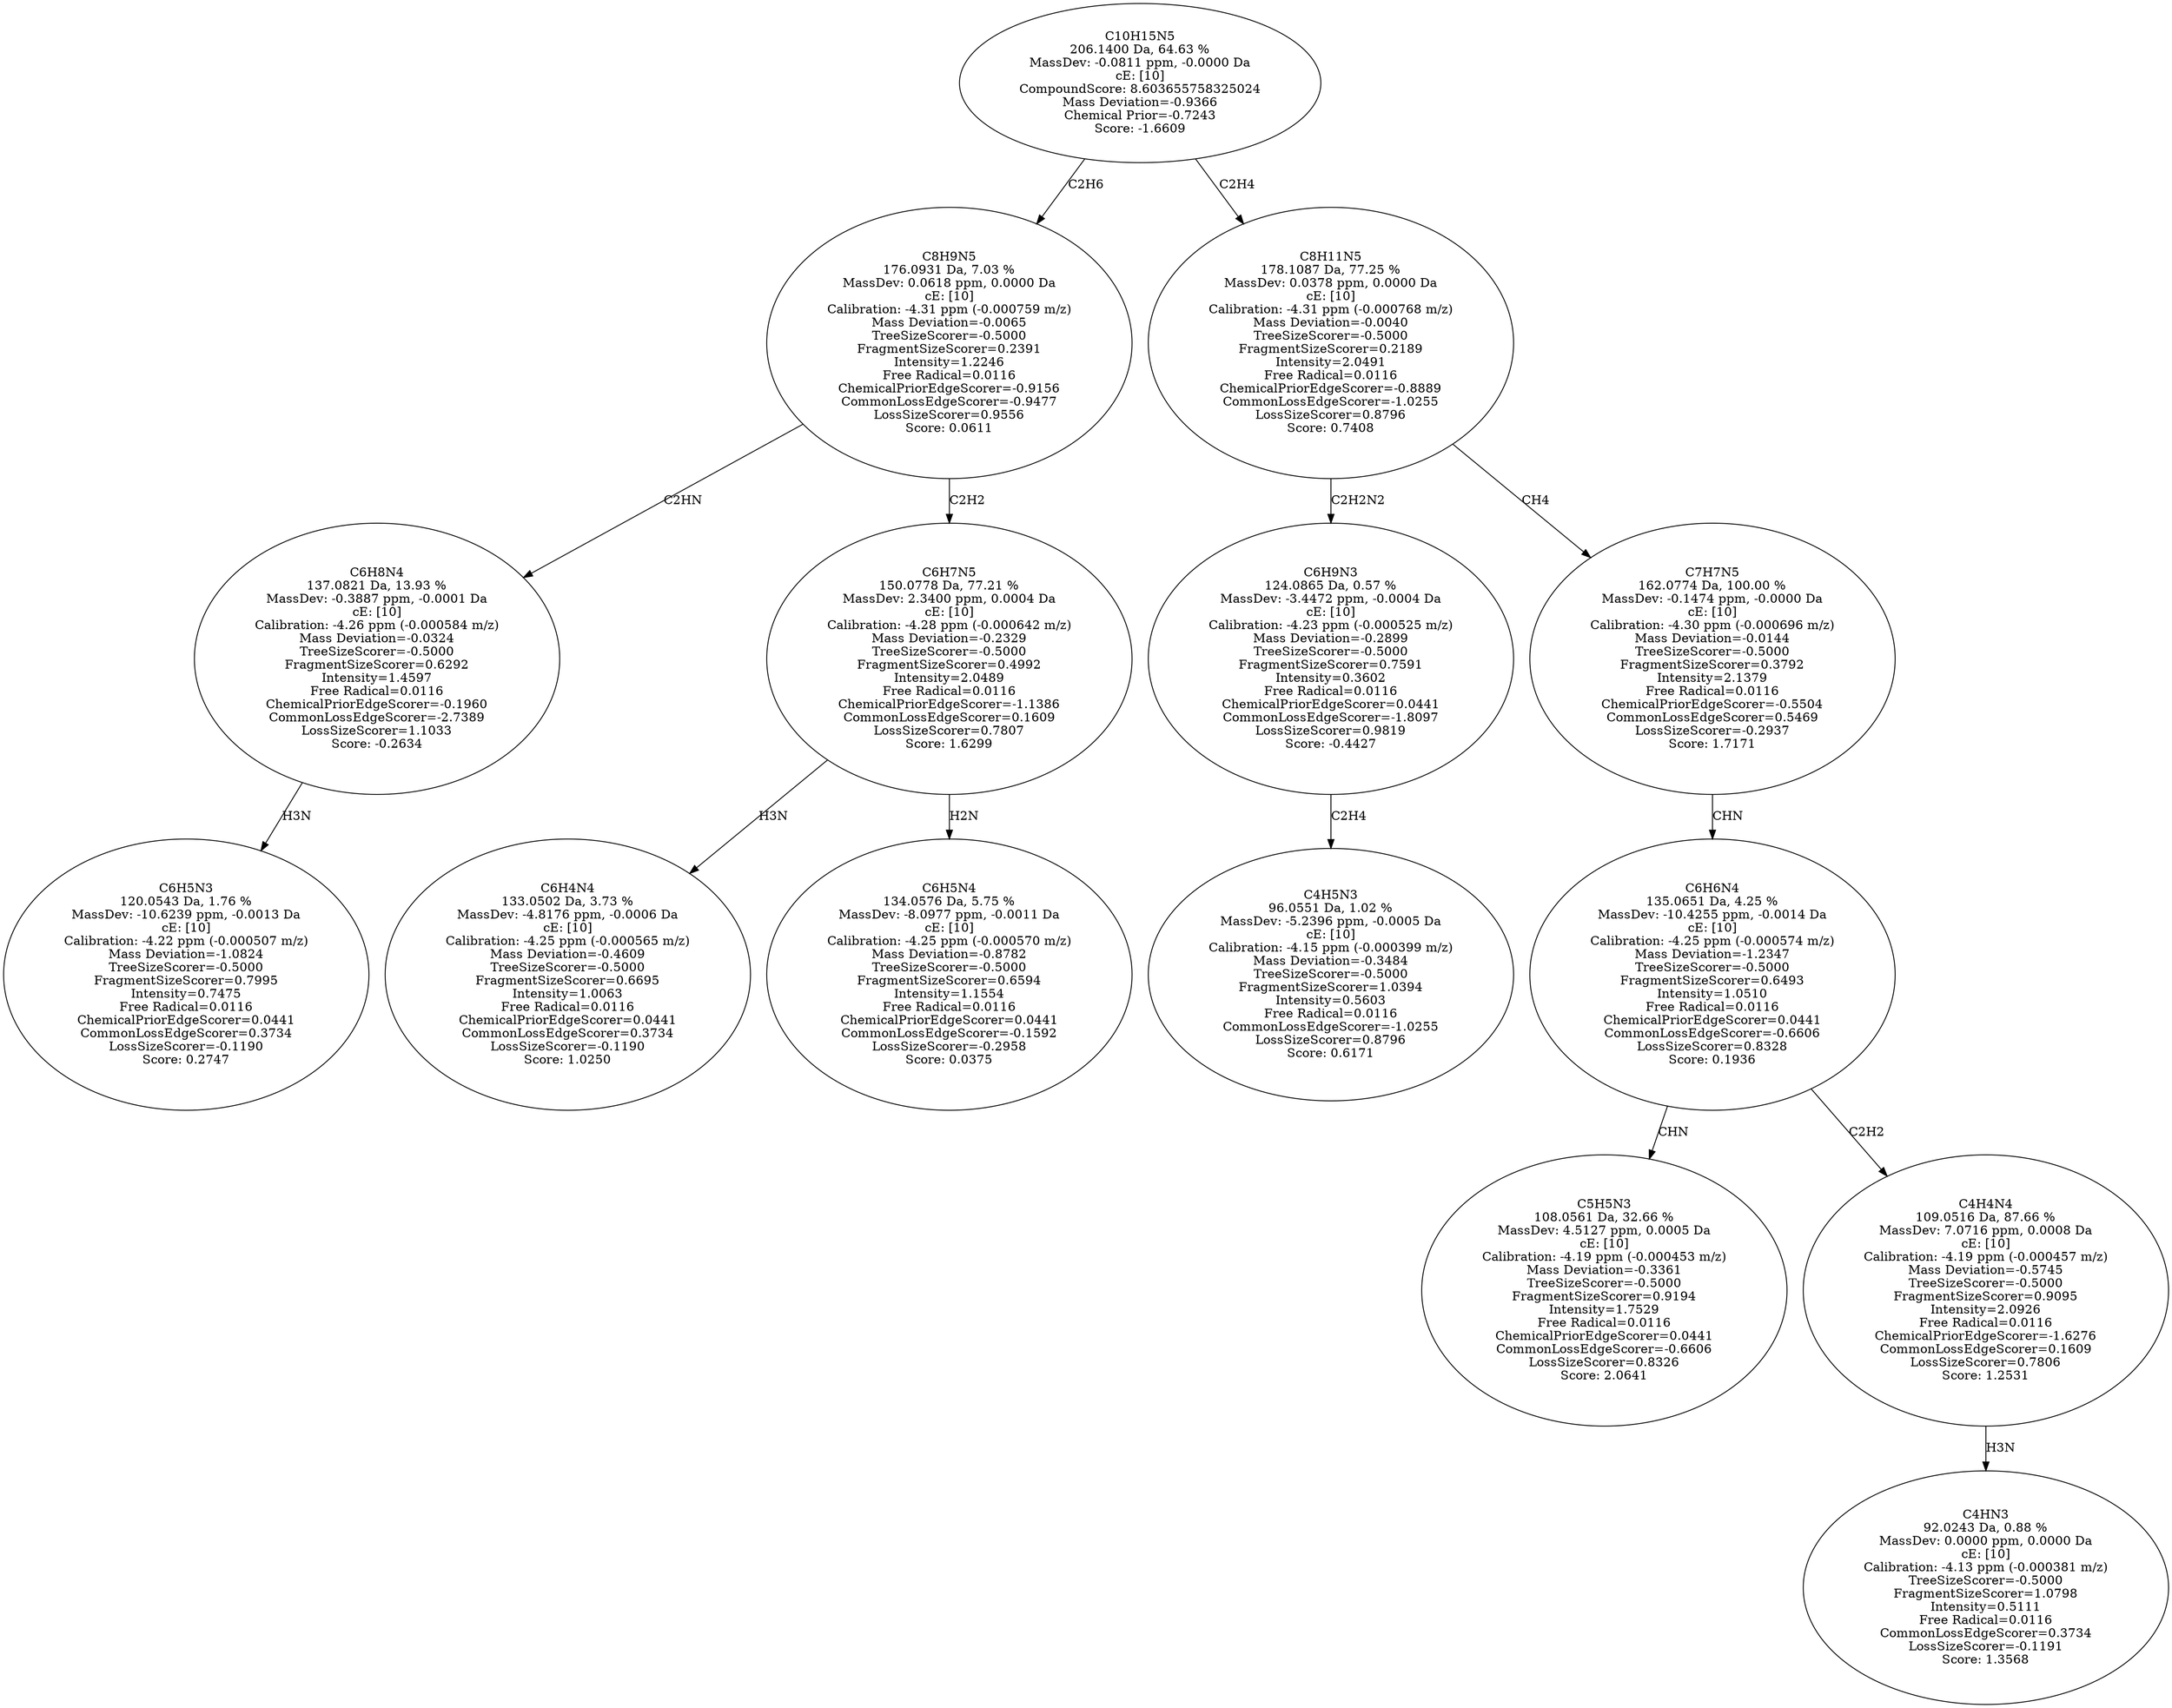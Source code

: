 strict digraph {
v1 [label="C6H5N3\n120.0543 Da, 1.76 %\nMassDev: -10.6239 ppm, -0.0013 Da\ncE: [10]\nCalibration: -4.22 ppm (-0.000507 m/z)\nMass Deviation=-1.0824\nTreeSizeScorer=-0.5000\nFragmentSizeScorer=0.7995\nIntensity=0.7475\nFree Radical=0.0116\nChemicalPriorEdgeScorer=0.0441\nCommonLossEdgeScorer=0.3734\nLossSizeScorer=-0.1190\nScore: 0.2747"];
v2 [label="C6H8N4\n137.0821 Da, 13.93 %\nMassDev: -0.3887 ppm, -0.0001 Da\ncE: [10]\nCalibration: -4.26 ppm (-0.000584 m/z)\nMass Deviation=-0.0324\nTreeSizeScorer=-0.5000\nFragmentSizeScorer=0.6292\nIntensity=1.4597\nFree Radical=0.0116\nChemicalPriorEdgeScorer=-0.1960\nCommonLossEdgeScorer=-2.7389\nLossSizeScorer=1.1033\nScore: -0.2634"];
v3 [label="C6H4N4\n133.0502 Da, 3.73 %\nMassDev: -4.8176 ppm, -0.0006 Da\ncE: [10]\nCalibration: -4.25 ppm (-0.000565 m/z)\nMass Deviation=-0.4609\nTreeSizeScorer=-0.5000\nFragmentSizeScorer=0.6695\nIntensity=1.0063\nFree Radical=0.0116\nChemicalPriorEdgeScorer=0.0441\nCommonLossEdgeScorer=0.3734\nLossSizeScorer=-0.1190\nScore: 1.0250"];
v4 [label="C6H5N4\n134.0576 Da, 5.75 %\nMassDev: -8.0977 ppm, -0.0011 Da\ncE: [10]\nCalibration: -4.25 ppm (-0.000570 m/z)\nMass Deviation=-0.8782\nTreeSizeScorer=-0.5000\nFragmentSizeScorer=0.6594\nIntensity=1.1554\nFree Radical=0.0116\nChemicalPriorEdgeScorer=0.0441\nCommonLossEdgeScorer=-0.1592\nLossSizeScorer=-0.2958\nScore: 0.0375"];
v5 [label="C6H7N5\n150.0778 Da, 77.21 %\nMassDev: 2.3400 ppm, 0.0004 Da\ncE: [10]\nCalibration: -4.28 ppm (-0.000642 m/z)\nMass Deviation=-0.2329\nTreeSizeScorer=-0.5000\nFragmentSizeScorer=0.4992\nIntensity=2.0489\nFree Radical=0.0116\nChemicalPriorEdgeScorer=-1.1386\nCommonLossEdgeScorer=0.1609\nLossSizeScorer=0.7807\nScore: 1.6299"];
v6 [label="C8H9N5\n176.0931 Da, 7.03 %\nMassDev: 0.0618 ppm, 0.0000 Da\ncE: [10]\nCalibration: -4.31 ppm (-0.000759 m/z)\nMass Deviation=-0.0065\nTreeSizeScorer=-0.5000\nFragmentSizeScorer=0.2391\nIntensity=1.2246\nFree Radical=0.0116\nChemicalPriorEdgeScorer=-0.9156\nCommonLossEdgeScorer=-0.9477\nLossSizeScorer=0.9556\nScore: 0.0611"];
v7 [label="C4H5N3\n96.0551 Da, 1.02 %\nMassDev: -5.2396 ppm, -0.0005 Da\ncE: [10]\nCalibration: -4.15 ppm (-0.000399 m/z)\nMass Deviation=-0.3484\nTreeSizeScorer=-0.5000\nFragmentSizeScorer=1.0394\nIntensity=0.5603\nFree Radical=0.0116\nCommonLossEdgeScorer=-1.0255\nLossSizeScorer=0.8796\nScore: 0.6171"];
v8 [label="C6H9N3\n124.0865 Da, 0.57 %\nMassDev: -3.4472 ppm, -0.0004 Da\ncE: [10]\nCalibration: -4.23 ppm (-0.000525 m/z)\nMass Deviation=-0.2899\nTreeSizeScorer=-0.5000\nFragmentSizeScorer=0.7591\nIntensity=0.3602\nFree Radical=0.0116\nChemicalPriorEdgeScorer=0.0441\nCommonLossEdgeScorer=-1.8097\nLossSizeScorer=0.9819\nScore: -0.4427"];
v9 [label="C5H5N3\n108.0561 Da, 32.66 %\nMassDev: 4.5127 ppm, 0.0005 Da\ncE: [10]\nCalibration: -4.19 ppm (-0.000453 m/z)\nMass Deviation=-0.3361\nTreeSizeScorer=-0.5000\nFragmentSizeScorer=0.9194\nIntensity=1.7529\nFree Radical=0.0116\nChemicalPriorEdgeScorer=0.0441\nCommonLossEdgeScorer=-0.6606\nLossSizeScorer=0.8326\nScore: 2.0641"];
v10 [label="C4HN3\n92.0243 Da, 0.88 %\nMassDev: 0.0000 ppm, 0.0000 Da\ncE: [10]\nCalibration: -4.13 ppm (-0.000381 m/z)\nTreeSizeScorer=-0.5000\nFragmentSizeScorer=1.0798\nIntensity=0.5111\nFree Radical=0.0116\nCommonLossEdgeScorer=0.3734\nLossSizeScorer=-0.1191\nScore: 1.3568"];
v11 [label="C4H4N4\n109.0516 Da, 87.66 %\nMassDev: 7.0716 ppm, 0.0008 Da\ncE: [10]\nCalibration: -4.19 ppm (-0.000457 m/z)\nMass Deviation=-0.5745\nTreeSizeScorer=-0.5000\nFragmentSizeScorer=0.9095\nIntensity=2.0926\nFree Radical=0.0116\nChemicalPriorEdgeScorer=-1.6276\nCommonLossEdgeScorer=0.1609\nLossSizeScorer=0.7806\nScore: 1.2531"];
v12 [label="C6H6N4\n135.0651 Da, 4.25 %\nMassDev: -10.4255 ppm, -0.0014 Da\ncE: [10]\nCalibration: -4.25 ppm (-0.000574 m/z)\nMass Deviation=-1.2347\nTreeSizeScorer=-0.5000\nFragmentSizeScorer=0.6493\nIntensity=1.0510\nFree Radical=0.0116\nChemicalPriorEdgeScorer=0.0441\nCommonLossEdgeScorer=-0.6606\nLossSizeScorer=0.8328\nScore: 0.1936"];
v13 [label="C7H7N5\n162.0774 Da, 100.00 %\nMassDev: -0.1474 ppm, -0.0000 Da\ncE: [10]\nCalibration: -4.30 ppm (-0.000696 m/z)\nMass Deviation=-0.0144\nTreeSizeScorer=-0.5000\nFragmentSizeScorer=0.3792\nIntensity=2.1379\nFree Radical=0.0116\nChemicalPriorEdgeScorer=-0.5504\nCommonLossEdgeScorer=0.5469\nLossSizeScorer=-0.2937\nScore: 1.7171"];
v14 [label="C8H11N5\n178.1087 Da, 77.25 %\nMassDev: 0.0378 ppm, 0.0000 Da\ncE: [10]\nCalibration: -4.31 ppm (-0.000768 m/z)\nMass Deviation=-0.0040\nTreeSizeScorer=-0.5000\nFragmentSizeScorer=0.2189\nIntensity=2.0491\nFree Radical=0.0116\nChemicalPriorEdgeScorer=-0.8889\nCommonLossEdgeScorer=-1.0255\nLossSizeScorer=0.8796\nScore: 0.7408"];
v15 [label="C10H15N5\n206.1400 Da, 64.63 %\nMassDev: -0.0811 ppm, -0.0000 Da\ncE: [10]\nCompoundScore: 8.603655758325024\nMass Deviation=-0.9366\nChemical Prior=-0.7243\nScore: -1.6609"];
v2 -> v1 [label="H3N"];
v6 -> v2 [label="C2HN"];
v5 -> v3 [label="H3N"];
v5 -> v4 [label="H2N"];
v6 -> v5 [label="C2H2"];
v15 -> v6 [label="C2H6"];
v8 -> v7 [label="C2H4"];
v14 -> v8 [label="C2H2N2"];
v12 -> v9 [label="CHN"];
v11 -> v10 [label="H3N"];
v12 -> v11 [label="C2H2"];
v13 -> v12 [label="CHN"];
v14 -> v13 [label="CH4"];
v15 -> v14 [label="C2H4"];
}